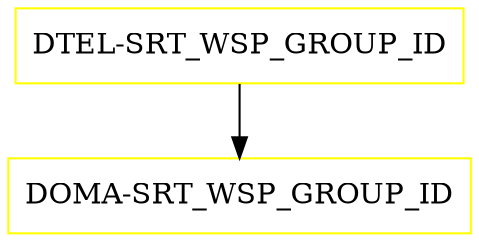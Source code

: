 digraph G {
  "DTEL-SRT_WSP_GROUP_ID" [shape=box,color=yellow];
  "DOMA-SRT_WSP_GROUP_ID" [shape=box,color=yellow,URL="./DOMA_SRT_WSP_GROUP_ID.html"];
  "DTEL-SRT_WSP_GROUP_ID" -> "DOMA-SRT_WSP_GROUP_ID";
}
